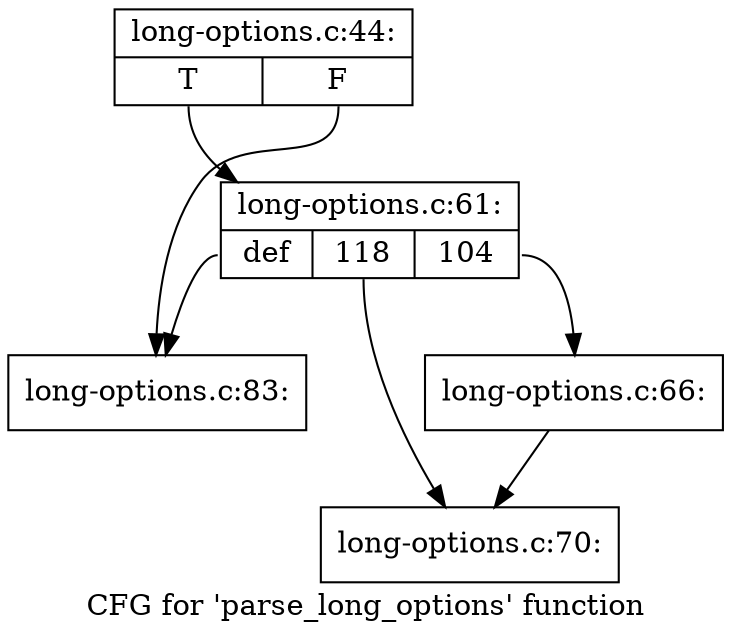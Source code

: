 digraph "CFG for 'parse_long_options' function" {
	label="CFG for 'parse_long_options' function";

	Node0xdb916e0 [shape=record,label="{long-options.c:44:|{<s0>T|<s1>F}}"];
	Node0xdb916e0:s0 -> Node0xdd4bc10;
	Node0xdb916e0:s1 -> Node0xdd4bba0;
	Node0xdd4bc10 [shape=record,label="{long-options.c:61:|{<s0>def|<s1>118|<s2>104}}"];
	Node0xdd4bc10:s0 -> Node0xdd4bba0;
	Node0xdd4bc10:s1 -> Node0xdd4f570;
	Node0xdd4bc10:s2 -> Node0xdd4f350;
	Node0xdd4f350 [shape=record,label="{long-options.c:66:}"];
	Node0xdd4f350 -> Node0xdd4f570;
	Node0xdd4f570 [shape=record,label="{long-options.c:70:}"];
	Node0xdd4bba0 [shape=record,label="{long-options.c:83:}"];
}
